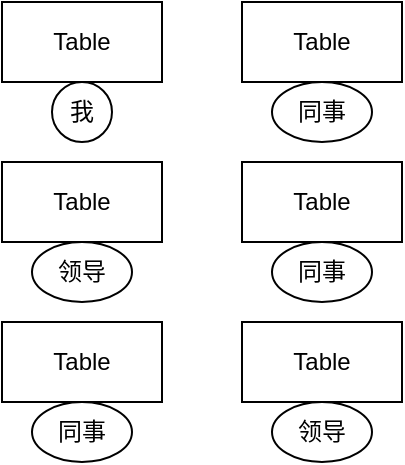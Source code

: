 <mxfile version="20.2.6" type="github">
  <diagram id="pvb3WGlLlU0wr4rZvQaI" name="第 1 页">
    <mxGraphModel dx="942" dy="574" grid="1" gridSize="10" guides="1" tooltips="1" connect="1" arrows="1" fold="1" page="1" pageScale="1" pageWidth="827" pageHeight="1169" math="0" shadow="0">
      <root>
        <mxCell id="0" />
        <mxCell id="1" parent="0" />
        <mxCell id="X4XQSaD7avcuDukzSl5B-1" value="Table" style="rounded=0;whiteSpace=wrap;html=1;" vertex="1" parent="1">
          <mxGeometry x="160" y="160" width="80" height="40" as="geometry" />
        </mxCell>
        <mxCell id="X4XQSaD7avcuDukzSl5B-2" value="Table" style="rounded=0;whiteSpace=wrap;html=1;" vertex="1" parent="1">
          <mxGeometry x="160" y="240" width="80" height="40" as="geometry" />
        </mxCell>
        <mxCell id="X4XQSaD7avcuDukzSl5B-3" value="Table" style="rounded=0;whiteSpace=wrap;html=1;" vertex="1" parent="1">
          <mxGeometry x="160" y="320" width="80" height="40" as="geometry" />
        </mxCell>
        <mxCell id="X4XQSaD7avcuDukzSl5B-4" value="Table" style="rounded=0;whiteSpace=wrap;html=1;" vertex="1" parent="1">
          <mxGeometry x="280" y="320" width="80" height="40" as="geometry" />
        </mxCell>
        <mxCell id="X4XQSaD7avcuDukzSl5B-6" value="我" style="ellipse;whiteSpace=wrap;html=1;" vertex="1" parent="1">
          <mxGeometry x="185" y="200" width="30" height="30" as="geometry" />
        </mxCell>
        <mxCell id="X4XQSaD7avcuDukzSl5B-9" value="领导" style="ellipse;whiteSpace=wrap;html=1;" vertex="1" parent="1">
          <mxGeometry x="175" y="280" width="50" height="30" as="geometry" />
        </mxCell>
        <mxCell id="X4XQSaD7avcuDukzSl5B-10" value="领导" style="ellipse;whiteSpace=wrap;html=1;" vertex="1" parent="1">
          <mxGeometry x="295" y="360" width="50" height="30" as="geometry" />
        </mxCell>
        <mxCell id="X4XQSaD7avcuDukzSl5B-11" value="同事" style="ellipse;whiteSpace=wrap;html=1;" vertex="1" parent="1">
          <mxGeometry x="175" y="360" width="50" height="30" as="geometry" />
        </mxCell>
        <mxCell id="X4XQSaD7avcuDukzSl5B-12" value="Table" style="rounded=0;whiteSpace=wrap;html=1;" vertex="1" parent="1">
          <mxGeometry x="280" y="240" width="80" height="40" as="geometry" />
        </mxCell>
        <mxCell id="X4XQSaD7avcuDukzSl5B-13" value="同事" style="ellipse;whiteSpace=wrap;html=1;" vertex="1" parent="1">
          <mxGeometry x="295" y="280" width="50" height="30" as="geometry" />
        </mxCell>
        <mxCell id="X4XQSaD7avcuDukzSl5B-14" value="Table" style="rounded=0;whiteSpace=wrap;html=1;" vertex="1" parent="1">
          <mxGeometry x="280" y="160" width="80" height="40" as="geometry" />
        </mxCell>
        <mxCell id="X4XQSaD7avcuDukzSl5B-15" value="同事" style="ellipse;whiteSpace=wrap;html=1;" vertex="1" parent="1">
          <mxGeometry x="295" y="200" width="50" height="30" as="geometry" />
        </mxCell>
      </root>
    </mxGraphModel>
  </diagram>
</mxfile>
